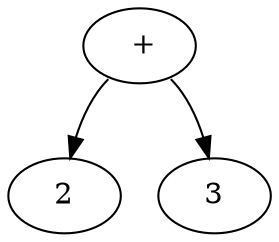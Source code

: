 digraph G {
94896090318480[label = "2"]
94896090318640[label = " +"]
94896090318640:sw ->94896090318480;
94896090318640:se ->94896090318560;
94896090318560[label = "3"]

}